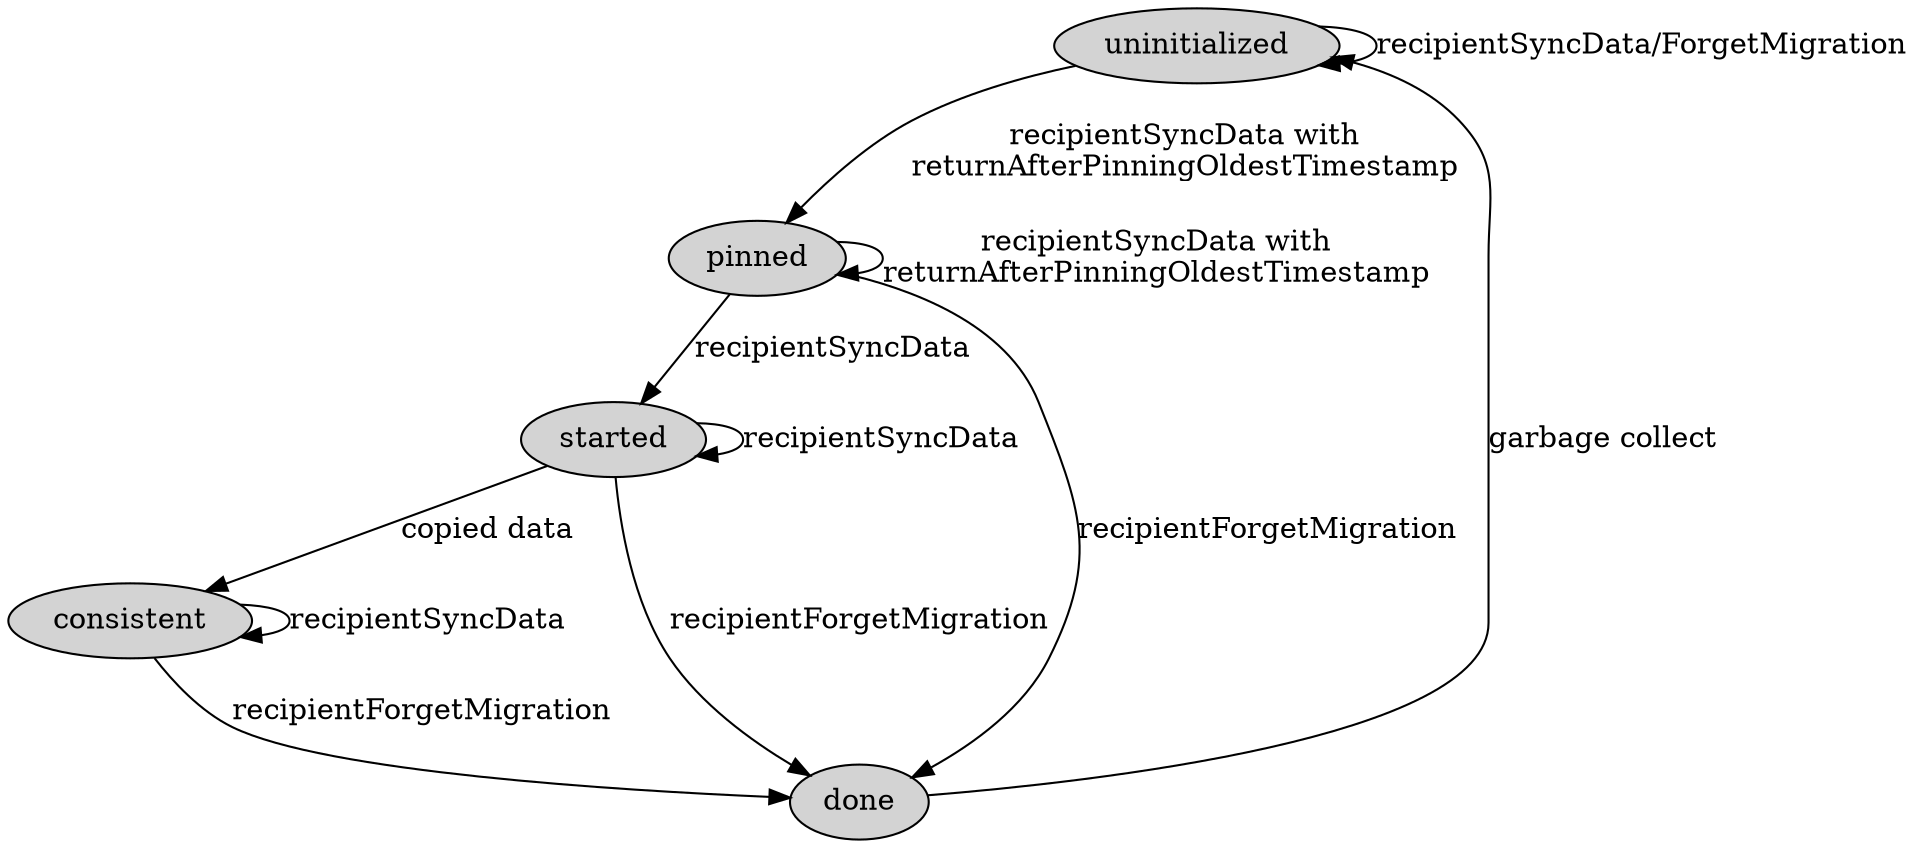 digraph G {
	node [style=filled];
    b0 [label="uninitialized"];
    b5 [label="pinned"];
    b1 [label="started"];
    b2 [label="consistent"];
    b4 [label="done"];
    b0 -> b0 [label="recipientSyncData/ForgetMigration"];
    b0 -> b5 [label="recipientSyncData with\nreturnAfterPinningOldestTimestamp"];
    b5 -> b1 [label="recipientSyncData"];
    b5 -> b4 [label="recipientForgetMigration"];
    b5 -> b5 [label="recipientSyncData with\nreturnAfterPinningOldestTimestamp"];
    b1 -> b2 [label="copied data"];
    b1 -> b1 [label="recipientSyncData"];
    b1 -> b4 [label="recipientForgetMigration"];
    b2 -> b2 [label="recipientSyncData"];
    b2 -> b4 [label="recipientForgetMigration"];
    b4 -> b0 [label="garbage collect"];
}
